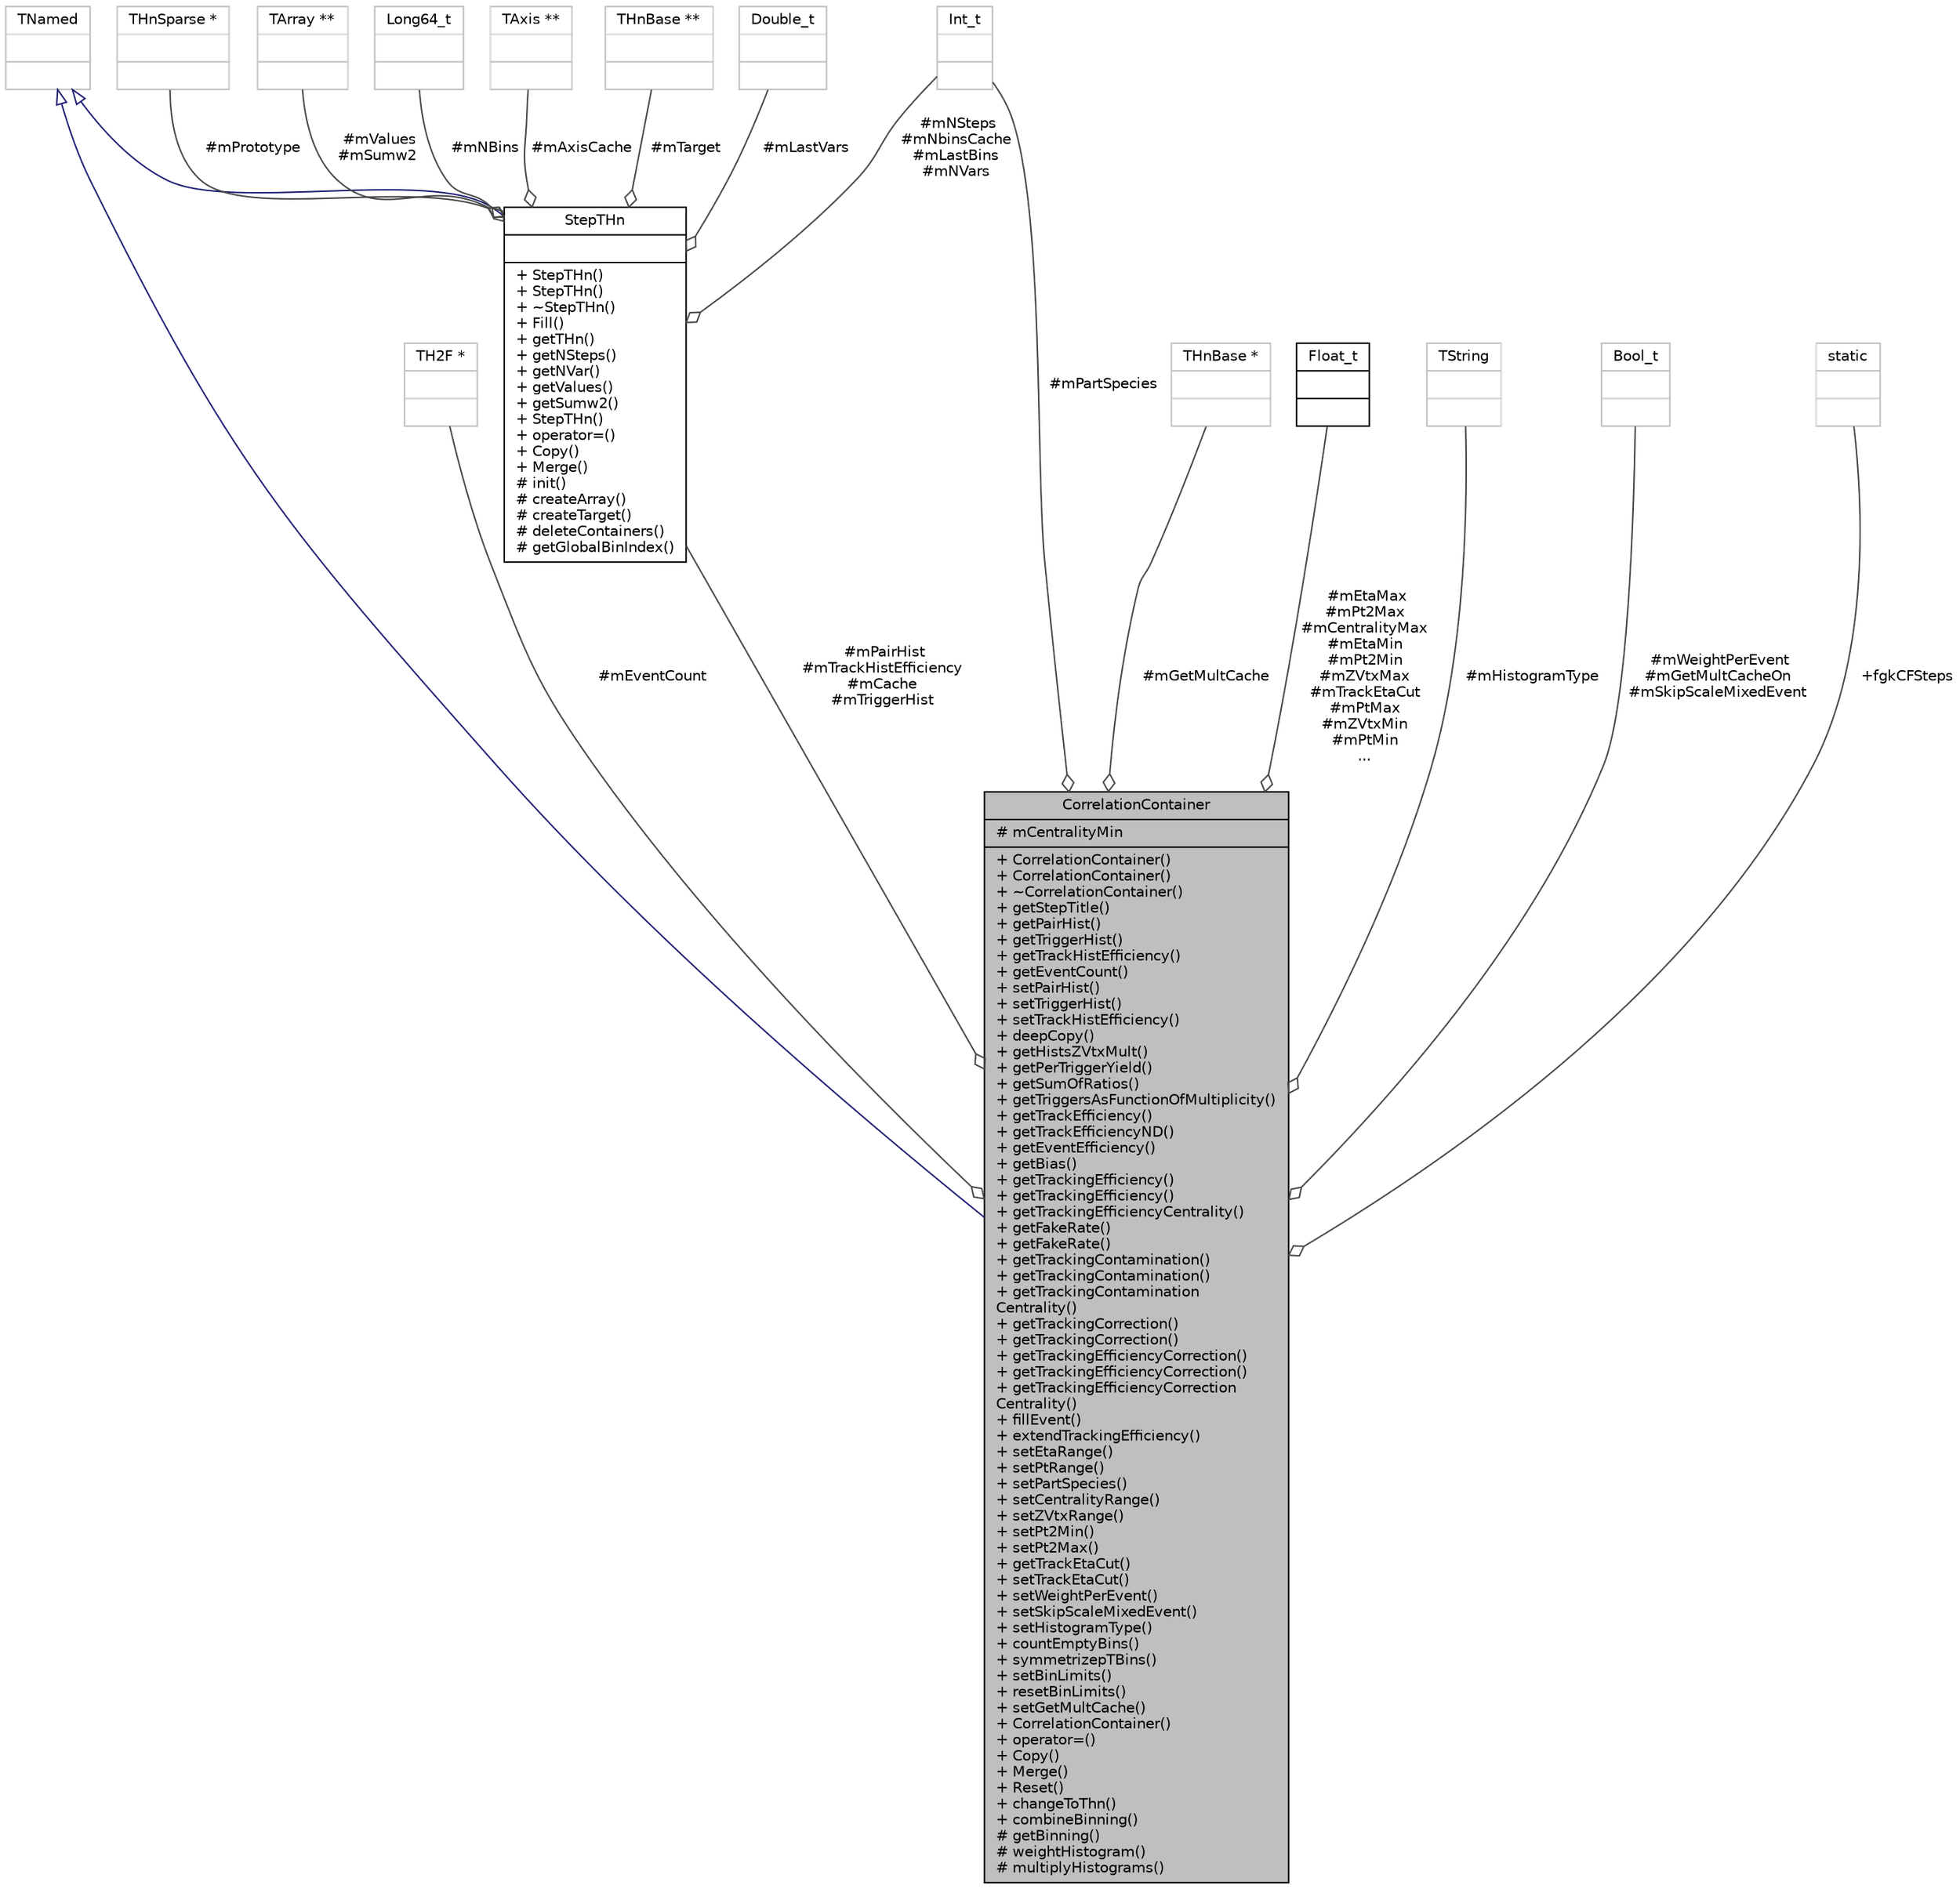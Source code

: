 digraph "CorrelationContainer"
{
 // INTERACTIVE_SVG=YES
  bgcolor="transparent";
  edge [fontname="Helvetica",fontsize="10",labelfontname="Helvetica",labelfontsize="10"];
  node [fontname="Helvetica",fontsize="10",shape=record];
  Node2 [label="{CorrelationContainer\n|# mCentralityMin\l|+ CorrelationContainer()\l+ CorrelationContainer()\l+ ~CorrelationContainer()\l+ getStepTitle()\l+ getPairHist()\l+ getTriggerHist()\l+ getTrackHistEfficiency()\l+ getEventCount()\l+ setPairHist()\l+ setTriggerHist()\l+ setTrackHistEfficiency()\l+ deepCopy()\l+ getHistsZVtxMult()\l+ getPerTriggerYield()\l+ getSumOfRatios()\l+ getTriggersAsFunctionOfMultiplicity()\l+ getTrackEfficiency()\l+ getTrackEfficiencyND()\l+ getEventEfficiency()\l+ getBias()\l+ getTrackingEfficiency()\l+ getTrackingEfficiency()\l+ getTrackingEfficiencyCentrality()\l+ getFakeRate()\l+ getFakeRate()\l+ getTrackingContamination()\l+ getTrackingContamination()\l+ getTrackingContamination\lCentrality()\l+ getTrackingCorrection()\l+ getTrackingCorrection()\l+ getTrackingEfficiencyCorrection()\l+ getTrackingEfficiencyCorrection()\l+ getTrackingEfficiencyCorrection\lCentrality()\l+ fillEvent()\l+ extendTrackingEfficiency()\l+ setEtaRange()\l+ setPtRange()\l+ setPartSpecies()\l+ setCentralityRange()\l+ setZVtxRange()\l+ setPt2Min()\l+ setPt2Max()\l+ getTrackEtaCut()\l+ setTrackEtaCut()\l+ setWeightPerEvent()\l+ setSkipScaleMixedEvent()\l+ setHistogramType()\l+ countEmptyBins()\l+ symmetrizepTBins()\l+ setBinLimits()\l+ resetBinLimits()\l+ setGetMultCache()\l+ CorrelationContainer()\l+ operator=()\l+ Copy()\l+ Merge()\l+ Reset()\l+ changeToThn()\l+ combineBinning()\l# getBinning()\l# weightHistogram()\l# multiplyHistograms()\l}",height=0.2,width=0.4,color="black", fillcolor="grey75", style="filled", fontcolor="black"];
  Node3 -> Node2 [dir="back",color="midnightblue",fontsize="10",style="solid",arrowtail="onormal",fontname="Helvetica"];
  Node3 [label="{TNamed\n||}",height=0.2,width=0.4,color="grey75"];
  Node4 -> Node2 [color="grey25",fontsize="10",style="solid",label=" #mEventCount" ,arrowhead="odiamond",fontname="Helvetica"];
  Node4 [label="{TH2F *\n||}",height=0.2,width=0.4,color="grey75"];
  Node5 -> Node2 [color="grey25",fontsize="10",style="solid",label=" #mPairHist\n#mTrackHistEfficiency\n#mCache\n#mTriggerHist" ,arrowhead="odiamond",fontname="Helvetica"];
  Node5 [label="{StepTHn\n||+ StepTHn()\l+ StepTHn()\l+ ~StepTHn()\l+ Fill()\l+ getTHn()\l+ getNSteps()\l+ getNVar()\l+ getValues()\l+ getSumw2()\l+ StepTHn()\l+ operator=()\l+ Copy()\l+ Merge()\l# init()\l# createArray()\l# createTarget()\l# deleteContainers()\l# getGlobalBinIndex()\l}",height=0.2,width=0.4,color="black",URL="$d7/ddd/classStepTHn.html"];
  Node3 -> Node5 [dir="back",color="midnightblue",fontsize="10",style="solid",arrowtail="onormal",fontname="Helvetica"];
  Node6 -> Node5 [color="grey25",fontsize="10",style="solid",label=" #mAxisCache" ,arrowhead="odiamond",fontname="Helvetica"];
  Node6 [label="{TAxis **\n||}",height=0.2,width=0.4,color="grey75"];
  Node7 -> Node5 [color="grey25",fontsize="10",style="solid",label=" #mTarget" ,arrowhead="odiamond",fontname="Helvetica"];
  Node7 [label="{THnBase **\n||}",height=0.2,width=0.4,color="grey75"];
  Node8 -> Node5 [color="grey25",fontsize="10",style="solid",label=" #mLastVars" ,arrowhead="odiamond",fontname="Helvetica"];
  Node8 [label="{Double_t\n||}",height=0.2,width=0.4,color="grey75"];
  Node9 -> Node5 [color="grey25",fontsize="10",style="solid",label=" #mPrototype" ,arrowhead="odiamond",fontname="Helvetica"];
  Node9 [label="{THnSparse *\n||}",height=0.2,width=0.4,color="grey75"];
  Node10 -> Node5 [color="grey25",fontsize="10",style="solid",label=" #mValues\n#mSumw2" ,arrowhead="odiamond",fontname="Helvetica"];
  Node10 [label="{TArray **\n||}",height=0.2,width=0.4,color="grey75"];
  Node11 -> Node5 [color="grey25",fontsize="10",style="solid",label=" #mNSteps\n#mNbinsCache\n#mLastBins\n#mNVars" ,arrowhead="odiamond",fontname="Helvetica"];
  Node11 [label="{Int_t\n||}",height=0.2,width=0.4,color="grey75"];
  Node12 -> Node5 [color="grey25",fontsize="10",style="solid",label=" #mNBins" ,arrowhead="odiamond",fontname="Helvetica"];
  Node12 [label="{Long64_t\n||}",height=0.2,width=0.4,color="grey75"];
  Node13 -> Node2 [color="grey25",fontsize="10",style="solid",label=" #mGetMultCache" ,arrowhead="odiamond",fontname="Helvetica"];
  Node13 [label="{THnBase *\n||}",height=0.2,width=0.4,color="grey75"];
  Node14 -> Node2 [color="grey25",fontsize="10",style="solid",label=" #mEtaMax\n#mPt2Max\n#mCentralityMax\n#mEtaMin\n#mPt2Min\n#mZVtxMax\n#mTrackEtaCut\n#mPtMax\n#mZVtxMin\n#mPtMin\n..." ,arrowhead="odiamond",fontname="Helvetica"];
  Node14 [label="{Float_t\n||}",height=0.2,width=0.4,color="black",URL="$d9/d7d/classFloat__t.html"];
  Node15 -> Node2 [color="grey25",fontsize="10",style="solid",label=" #mHistogramType" ,arrowhead="odiamond",fontname="Helvetica"];
  Node15 [label="{TString\n||}",height=0.2,width=0.4,color="grey75"];
  Node16 -> Node2 [color="grey25",fontsize="10",style="solid",label=" #mWeightPerEvent\n#mGetMultCacheOn\n#mSkipScaleMixedEvent" ,arrowhead="odiamond",fontname="Helvetica"];
  Node16 [label="{Bool_t\n||}",height=0.2,width=0.4,color="grey75"];
  Node17 -> Node2 [color="grey25",fontsize="10",style="solid",label=" +fgkCFSteps" ,arrowhead="odiamond",fontname="Helvetica"];
  Node17 [label="{static\n||}",height=0.2,width=0.4,color="grey75"];
  Node11 -> Node2 [color="grey25",fontsize="10",style="solid",label=" #mPartSpecies" ,arrowhead="odiamond",fontname="Helvetica"];
}
